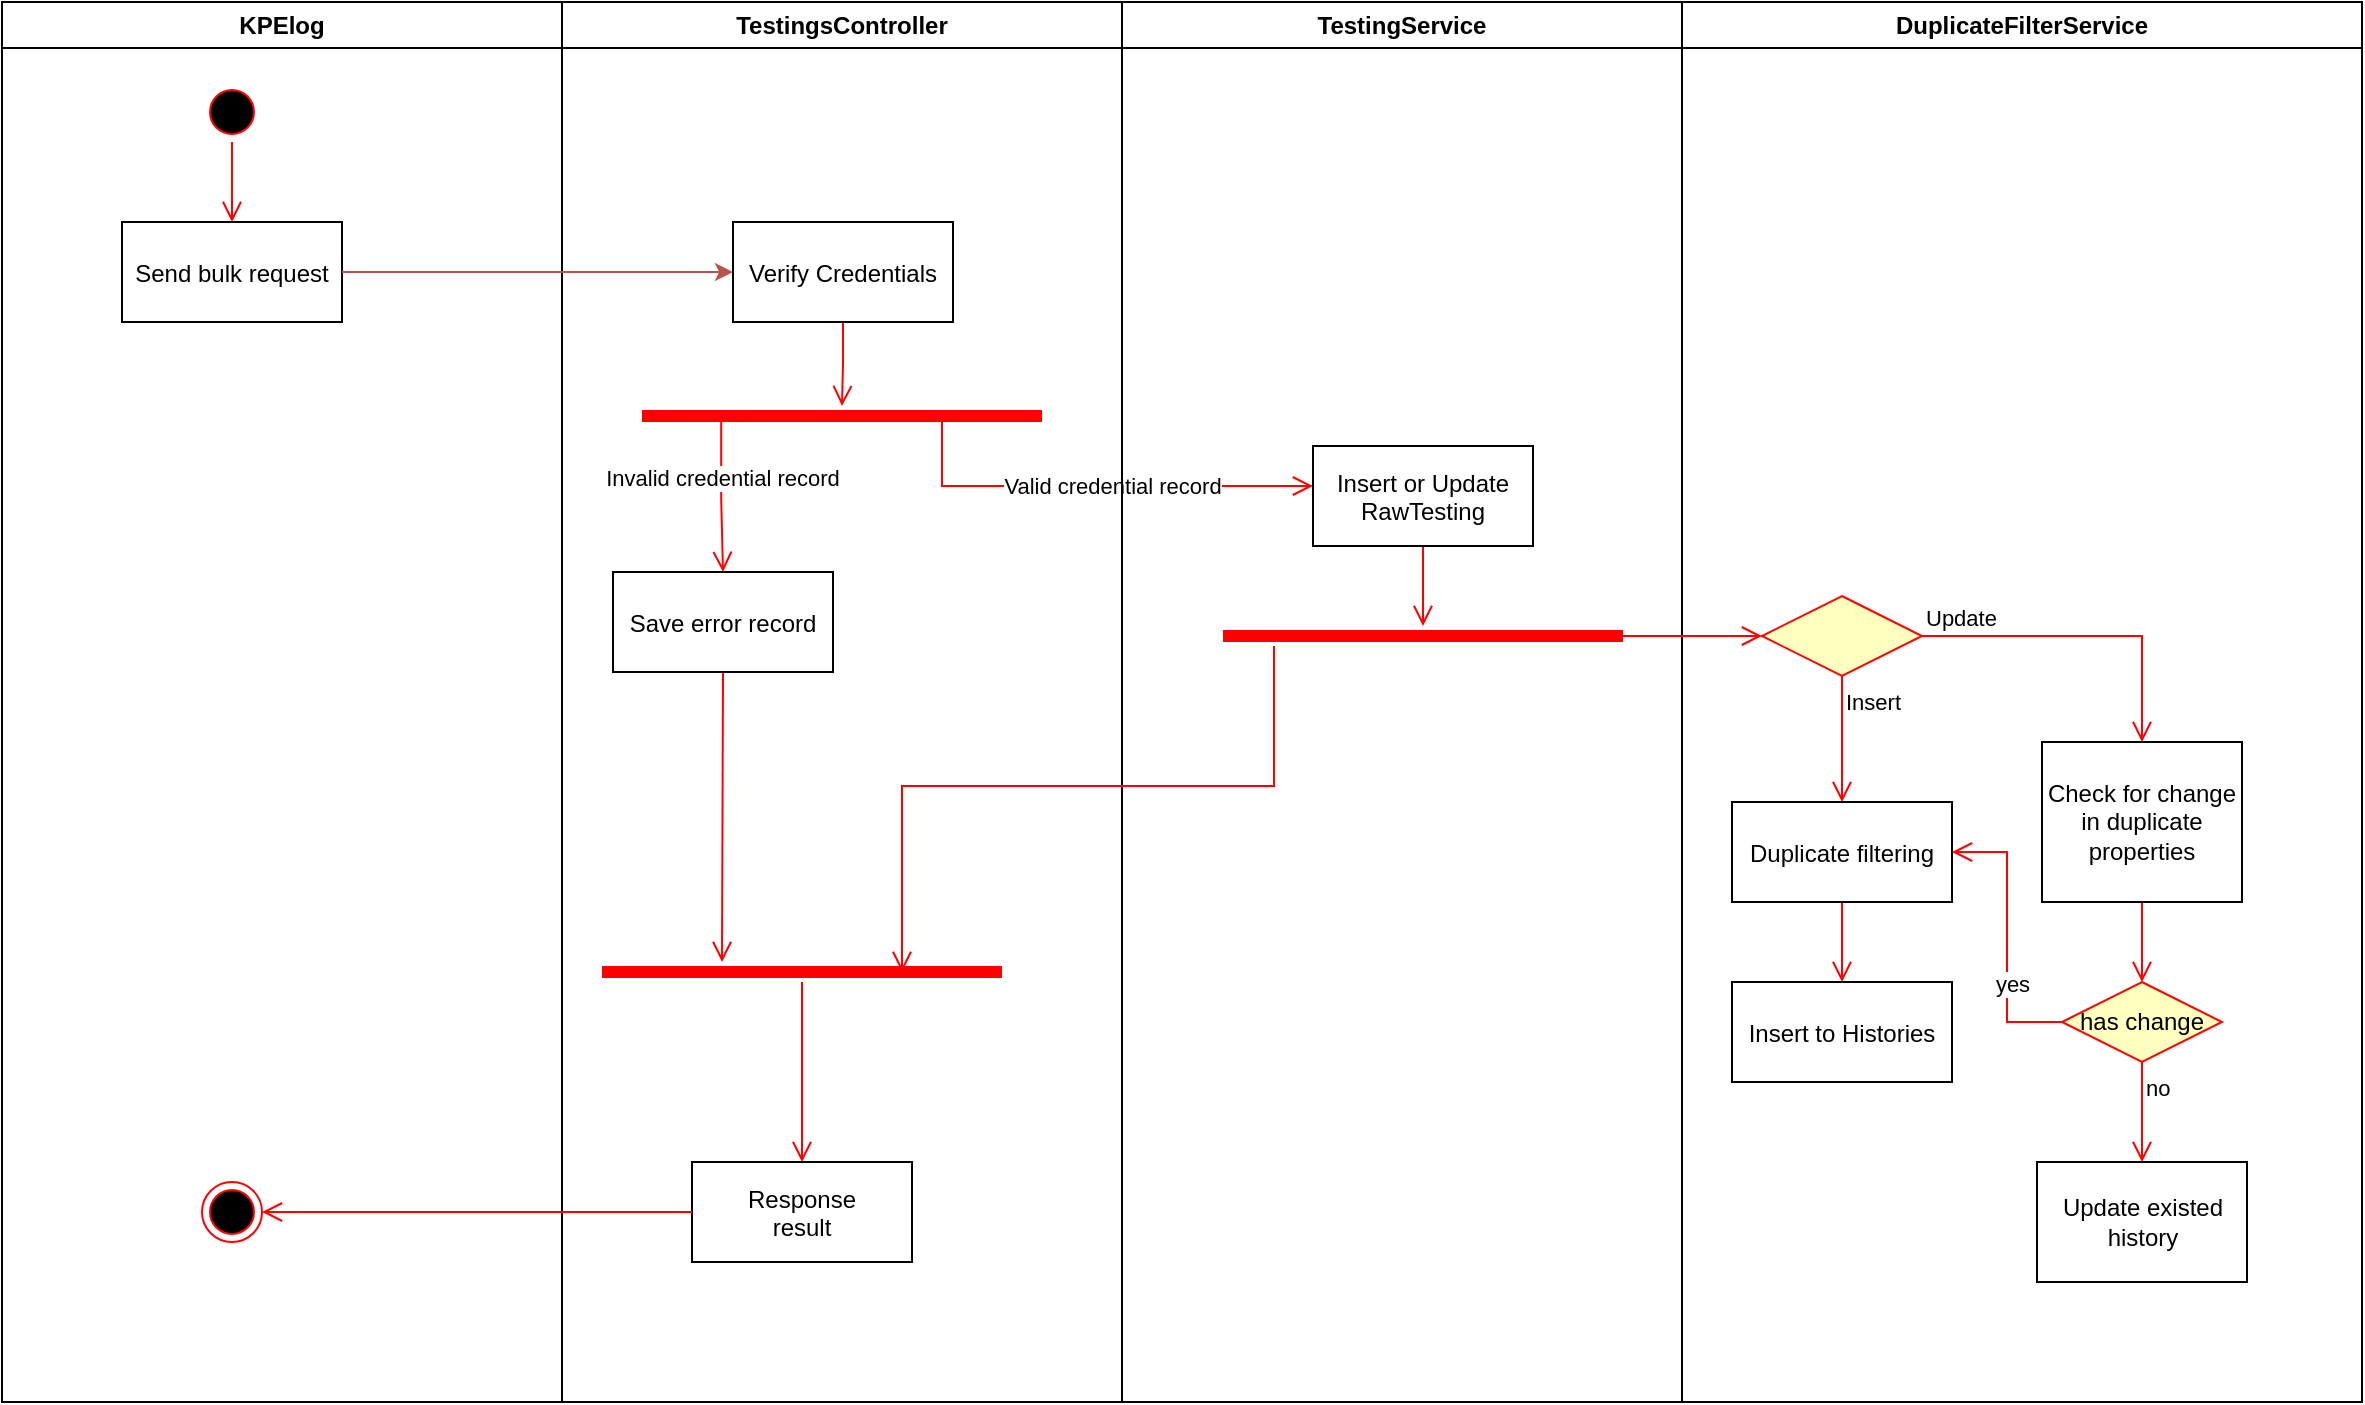 <mxfile version="21.7.4" type="github">
  <diagram name="Page-1" id="e7e014a7-5840-1c2e-5031-d8a46d1fe8dd">
    <mxGraphModel dx="1434" dy="758" grid="1" gridSize="10" guides="1" tooltips="1" connect="1" arrows="1" fold="1" page="1" pageScale="1" pageWidth="1169" pageHeight="826" background="none" math="0" shadow="0">
      <root>
        <mxCell id="0" />
        <mxCell id="1" parent="0" />
        <mxCell id="2" value="KPElog" style="swimlane;whiteSpace=wrap" parent="1" vertex="1">
          <mxGeometry x="40" y="20" width="280" height="700" as="geometry" />
        </mxCell>
        <mxCell id="5" value="" style="ellipse;shape=startState;fillColor=#000000;strokeColor=#ff0000;" parent="2" vertex="1">
          <mxGeometry x="100" y="40" width="30" height="30" as="geometry" />
        </mxCell>
        <mxCell id="6" value="" style="edgeStyle=elbowEdgeStyle;elbow=horizontal;verticalAlign=bottom;endArrow=open;endSize=8;strokeColor=#FF0000;endFill=1;rounded=0" parent="2" source="5" target="7" edge="1">
          <mxGeometry x="100" y="40" as="geometry">
            <mxPoint x="115" y="110" as="targetPoint" />
          </mxGeometry>
        </mxCell>
        <mxCell id="7" value="Send bulk request" style="" parent="2" vertex="1">
          <mxGeometry x="60" y="110" width="110" height="50" as="geometry" />
        </mxCell>
        <mxCell id="7RdcoPS2XtjXvjGQvFRi-84" value="" style="ellipse;html=1;shape=endState;fillColor=#000000;strokeColor=#ff0000;" vertex="1" parent="2">
          <mxGeometry x="100" y="590" width="30" height="30" as="geometry" />
        </mxCell>
        <mxCell id="3" value="TestingsController" style="swimlane;whiteSpace=wrap" parent="1" vertex="1">
          <mxGeometry x="320" y="20" width="280" height="700" as="geometry" />
        </mxCell>
        <mxCell id="7RdcoPS2XtjXvjGQvFRi-45" style="edgeStyle=orthogonalEdgeStyle;rounded=0;orthogonalLoop=1;jettySize=auto;html=1;exitX=0.5;exitY=1;exitDx=0;exitDy=0;endArrow=open;verticalAlign=bottom;strokeColor=#ff0000;endSize=8;" edge="1" parent="3" source="7RdcoPS2XtjXvjGQvFRi-42" target="7RdcoPS2XtjXvjGQvFRi-43">
          <mxGeometry relative="1" as="geometry" />
        </mxCell>
        <mxCell id="7RdcoPS2XtjXvjGQvFRi-42" value="Verify Credentials" style="" vertex="1" parent="3">
          <mxGeometry x="85.5" y="110" width="110" height="50" as="geometry" />
        </mxCell>
        <mxCell id="7RdcoPS2XtjXvjGQvFRi-47" style="edgeStyle=orthogonalEdgeStyle;rounded=0;orthogonalLoop=1;jettySize=auto;html=1;exitX=0.198;exitY=0.7;exitDx=0;exitDy=0;exitPerimeter=0;entryX=0.5;entryY=0;entryDx=0;entryDy=0;endArrow=open;verticalAlign=bottom;strokeColor=#ff0000;endSize=8;" edge="1" parent="3" source="7RdcoPS2XtjXvjGQvFRi-43" target="7RdcoPS2XtjXvjGQvFRi-49">
          <mxGeometry relative="1" as="geometry">
            <mxPoint x="90.5" y="282" as="targetPoint" />
          </mxGeometry>
        </mxCell>
        <mxCell id="7RdcoPS2XtjXvjGQvFRi-48" value="Invalid credential record" style="edgeLabel;html=1;align=center;verticalAlign=middle;resizable=0;points=[];" vertex="1" connectable="0" parent="7RdcoPS2XtjXvjGQvFRi-47">
          <mxGeometry x="-0.242" relative="1" as="geometry">
            <mxPoint as="offset" />
          </mxGeometry>
        </mxCell>
        <mxCell id="7RdcoPS2XtjXvjGQvFRi-50" style="edgeStyle=orthogonalEdgeStyle;rounded=0;orthogonalLoop=1;jettySize=auto;html=1;exitX=0.75;exitY=0.5;exitDx=0;exitDy=0;exitPerimeter=0;endArrow=open;verticalAlign=bottom;strokeColor=#ff0000;endSize=8;" edge="1" parent="3" source="7RdcoPS2XtjXvjGQvFRi-43">
          <mxGeometry relative="1" as="geometry">
            <mxPoint x="375.5" y="242" as="targetPoint" />
            <Array as="points">
              <mxPoint x="190" y="242" />
            </Array>
          </mxGeometry>
        </mxCell>
        <mxCell id="7RdcoPS2XtjXvjGQvFRi-51" value="Valid credential record" style="edgeLabel;html=1;align=center;verticalAlign=middle;resizable=0;points=[];" vertex="1" connectable="0" parent="7RdcoPS2XtjXvjGQvFRi-50">
          <mxGeometry x="0.083" y="-4" relative="1" as="geometry">
            <mxPoint y="-4" as="offset" />
          </mxGeometry>
        </mxCell>
        <mxCell id="7RdcoPS2XtjXvjGQvFRi-43" value="" style="shape=line;html=1;strokeWidth=6;strokeColor=#ff0000;" vertex="1" parent="3">
          <mxGeometry x="40" y="202" width="200" height="10" as="geometry" />
        </mxCell>
        <mxCell id="7RdcoPS2XtjXvjGQvFRi-79" style="edgeStyle=orthogonalEdgeStyle;rounded=0;orthogonalLoop=1;jettySize=auto;html=1;exitX=0.5;exitY=1;exitDx=0;exitDy=0;verticalAlign=bottom;endArrow=open;strokeColor=#ff0000;endSize=8;" edge="1" parent="3" source="7RdcoPS2XtjXvjGQvFRi-49">
          <mxGeometry relative="1" as="geometry">
            <mxPoint x="80" y="480" as="targetPoint" />
          </mxGeometry>
        </mxCell>
        <mxCell id="7RdcoPS2XtjXvjGQvFRi-49" value="Save error record" style="" vertex="1" parent="3">
          <mxGeometry x="25.5" y="285" width="110" height="50" as="geometry" />
        </mxCell>
        <mxCell id="7RdcoPS2XtjXvjGQvFRi-80" value="" style="shape=line;html=1;strokeWidth=6;strokeColor=#ff0000;" vertex="1" parent="3">
          <mxGeometry x="20" y="480" width="200" height="10" as="geometry" />
        </mxCell>
        <mxCell id="7RdcoPS2XtjXvjGQvFRi-81" value="" style="edgeStyle=orthogonalEdgeStyle;html=1;verticalAlign=bottom;endArrow=open;endSize=8;strokeColor=#ff0000;rounded=0;entryX=0.5;entryY=0;entryDx=0;entryDy=0;" edge="1" source="7RdcoPS2XtjXvjGQvFRi-80" parent="3" target="7RdcoPS2XtjXvjGQvFRi-82">
          <mxGeometry relative="1" as="geometry">
            <mxPoint x="120" y="560" as="targetPoint" />
          </mxGeometry>
        </mxCell>
        <mxCell id="7RdcoPS2XtjXvjGQvFRi-82" value="Response&#xa;result" style="" vertex="1" parent="3">
          <mxGeometry x="65" y="580" width="110" height="50" as="geometry" />
        </mxCell>
        <mxCell id="4" value="TestingService" style="swimlane;whiteSpace=wrap" parent="1" vertex="1">
          <mxGeometry x="600" y="20" width="280" height="700" as="geometry" />
        </mxCell>
        <mxCell id="7RdcoPS2XtjXvjGQvFRi-55" style="edgeStyle=orthogonalEdgeStyle;rounded=0;orthogonalLoop=1;jettySize=auto;html=1;endArrow=open;verticalAlign=bottom;strokeColor=#ff0000;endSize=8;" edge="1" parent="4" source="7RdcoPS2XtjXvjGQvFRi-52" target="7RdcoPS2XtjXvjGQvFRi-53">
          <mxGeometry relative="1" as="geometry">
            <mxPoint x="135.5" y="302" as="targetPoint" />
          </mxGeometry>
        </mxCell>
        <mxCell id="7RdcoPS2XtjXvjGQvFRi-52" value="Insert or Update&#xa;RawTesting" style="" vertex="1" parent="4">
          <mxGeometry x="95.5" y="222" width="110" height="50" as="geometry" />
        </mxCell>
        <mxCell id="7RdcoPS2XtjXvjGQvFRi-53" value="" style="shape=line;html=1;strokeWidth=6;strokeColor=#ff0000;" vertex="1" parent="4">
          <mxGeometry x="50.5" y="312" width="200" height="10" as="geometry" />
        </mxCell>
        <mxCell id="7RdcoPS2XtjXvjGQvFRi-41" style="edgeStyle=orthogonalEdgeStyle;rounded=0;orthogonalLoop=1;jettySize=auto;html=1;exitX=1;exitY=0.5;exitDx=0;exitDy=0;entryX=0;entryY=0.5;entryDx=0;entryDy=0;fillColor=#f8cecc;strokeColor=#b85450;" edge="1" parent="1" source="7" target="7RdcoPS2XtjXvjGQvFRi-42">
          <mxGeometry relative="1" as="geometry">
            <mxPoint x="405.5" y="155" as="targetPoint" />
          </mxGeometry>
        </mxCell>
        <mxCell id="7RdcoPS2XtjXvjGQvFRi-56" value="DuplicateFilterService" style="swimlane;whiteSpace=wrap" vertex="1" parent="1">
          <mxGeometry x="880" y="20" width="340" height="700" as="geometry" />
        </mxCell>
        <mxCell id="7RdcoPS2XtjXvjGQvFRi-63" value="" style="rhombus;whiteSpace=wrap;html=1;fontColor=#000000;fillColor=#ffffc0;strokeColor=#ff0000;" vertex="1" parent="7RdcoPS2XtjXvjGQvFRi-56">
          <mxGeometry x="40" y="297" width="80" height="40" as="geometry" />
        </mxCell>
        <mxCell id="7RdcoPS2XtjXvjGQvFRi-64" value="Update" style="edgeStyle=orthogonalEdgeStyle;html=1;align=left;verticalAlign=bottom;endArrow=open;endSize=8;strokeColor=#ff0000;rounded=0;entryX=0.5;entryY=0;entryDx=0;entryDy=0;" edge="1" source="7RdcoPS2XtjXvjGQvFRi-63" parent="7RdcoPS2XtjXvjGQvFRi-56" target="7RdcoPS2XtjXvjGQvFRi-70">
          <mxGeometry x="-1" relative="1" as="geometry">
            <mxPoint x="250" y="340" as="targetPoint" />
            <Array as="points">
              <mxPoint x="230" y="317" />
              <mxPoint x="230" y="370" />
            </Array>
          </mxGeometry>
        </mxCell>
        <mxCell id="7RdcoPS2XtjXvjGQvFRi-65" value="Insert" style="edgeStyle=orthogonalEdgeStyle;html=1;align=left;verticalAlign=top;endArrow=open;endSize=8;strokeColor=#ff0000;rounded=0;" edge="1" source="7RdcoPS2XtjXvjGQvFRi-63" parent="7RdcoPS2XtjXvjGQvFRi-56">
          <mxGeometry x="-1" relative="1" as="geometry">
            <mxPoint x="80" y="400" as="targetPoint" />
          </mxGeometry>
        </mxCell>
        <mxCell id="7RdcoPS2XtjXvjGQvFRi-69" style="edgeStyle=orthogonalEdgeStyle;rounded=0;orthogonalLoop=1;jettySize=auto;html=1;exitX=0.5;exitY=1;exitDx=0;exitDy=0;entryX=0.5;entryY=0;entryDx=0;entryDy=0;endArrow=open;verticalAlign=bottom;strokeColor=#ff0000;endSize=8;" edge="1" parent="7RdcoPS2XtjXvjGQvFRi-56" source="7RdcoPS2XtjXvjGQvFRi-67" target="7RdcoPS2XtjXvjGQvFRi-68">
          <mxGeometry relative="1" as="geometry" />
        </mxCell>
        <mxCell id="7RdcoPS2XtjXvjGQvFRi-67" value="Duplicate filtering" style="" vertex="1" parent="7RdcoPS2XtjXvjGQvFRi-56">
          <mxGeometry x="25" y="400" width="110" height="50" as="geometry" />
        </mxCell>
        <mxCell id="7RdcoPS2XtjXvjGQvFRi-68" value="Insert to Histories" style="" vertex="1" parent="7RdcoPS2XtjXvjGQvFRi-56">
          <mxGeometry x="25" y="490" width="110" height="50" as="geometry" />
        </mxCell>
        <mxCell id="7RdcoPS2XtjXvjGQvFRi-76" style="edgeStyle=orthogonalEdgeStyle;rounded=0;orthogonalLoop=1;jettySize=auto;html=1;exitX=0.5;exitY=1;exitDx=0;exitDy=0;entryX=0.5;entryY=0;entryDx=0;entryDy=0;endArrow=open;verticalAlign=bottom;strokeColor=#ff0000;endSize=8;" edge="1" parent="7RdcoPS2XtjXvjGQvFRi-56" source="7RdcoPS2XtjXvjGQvFRi-70" target="7RdcoPS2XtjXvjGQvFRi-72">
          <mxGeometry relative="1" as="geometry" />
        </mxCell>
        <mxCell id="7RdcoPS2XtjXvjGQvFRi-70" value="Check for change in duplicate properties" style="whiteSpace=wrap;" vertex="1" parent="7RdcoPS2XtjXvjGQvFRi-56">
          <mxGeometry x="180" y="370" width="100" height="80" as="geometry" />
        </mxCell>
        <mxCell id="7RdcoPS2XtjXvjGQvFRi-75" style="edgeStyle=orthogonalEdgeStyle;rounded=0;orthogonalLoop=1;jettySize=auto;html=1;exitX=0;exitY=0.5;exitDx=0;exitDy=0;entryX=1;entryY=0.5;entryDx=0;entryDy=0;endArrow=open;verticalAlign=bottom;strokeColor=#ff0000;endSize=8;" edge="1" parent="7RdcoPS2XtjXvjGQvFRi-56" source="7RdcoPS2XtjXvjGQvFRi-72" target="7RdcoPS2XtjXvjGQvFRi-67">
          <mxGeometry relative="1" as="geometry" />
        </mxCell>
        <mxCell id="7RdcoPS2XtjXvjGQvFRi-77" value="yes" style="edgeLabel;html=1;align=center;verticalAlign=middle;resizable=0;points=[];" vertex="1" connectable="0" parent="7RdcoPS2XtjXvjGQvFRi-75">
          <mxGeometry x="-0.321" y="-1" relative="1" as="geometry">
            <mxPoint x="1" y="1" as="offset" />
          </mxGeometry>
        </mxCell>
        <mxCell id="7RdcoPS2XtjXvjGQvFRi-72" value="has change" style="rhombus;whiteSpace=wrap;html=1;fontColor=#000000;fillColor=#ffffc0;strokeColor=#ff0000;" vertex="1" parent="7RdcoPS2XtjXvjGQvFRi-56">
          <mxGeometry x="190" y="490" width="80" height="40" as="geometry" />
        </mxCell>
        <mxCell id="7RdcoPS2XtjXvjGQvFRi-74" value="no" style="edgeStyle=orthogonalEdgeStyle;html=1;align=left;verticalAlign=top;endArrow=open;endSize=8;strokeColor=#ff0000;rounded=0;entryX=0.5;entryY=0;entryDx=0;entryDy=0;" edge="1" source="7RdcoPS2XtjXvjGQvFRi-72" parent="7RdcoPS2XtjXvjGQvFRi-56" target="7RdcoPS2XtjXvjGQvFRi-78">
          <mxGeometry x="-1" relative="1" as="geometry">
            <mxPoint x="230" y="590" as="targetPoint" />
          </mxGeometry>
        </mxCell>
        <mxCell id="7RdcoPS2XtjXvjGQvFRi-78" value="Update existed history" style="whiteSpace=wrap;" vertex="1" parent="7RdcoPS2XtjXvjGQvFRi-56">
          <mxGeometry x="177.5" y="580" width="105" height="60" as="geometry" />
        </mxCell>
        <mxCell id="7RdcoPS2XtjXvjGQvFRi-66" style="edgeStyle=orthogonalEdgeStyle;rounded=0;orthogonalLoop=1;jettySize=auto;html=1;exitX=0.75;exitY=0.5;exitDx=0;exitDy=0;exitPerimeter=0;entryX=0;entryY=0.5;entryDx=0;entryDy=0;endArrow=open;verticalAlign=bottom;strokeColor=#ff0000;endSize=8;" edge="1" parent="1" source="7RdcoPS2XtjXvjGQvFRi-53" target="7RdcoPS2XtjXvjGQvFRi-63">
          <mxGeometry relative="1" as="geometry" />
        </mxCell>
        <mxCell id="7RdcoPS2XtjXvjGQvFRi-54" value="" style="edgeStyle=orthogonalEdgeStyle;html=1;verticalAlign=bottom;endArrow=open;endSize=8;strokeColor=#ff0000;rounded=0;entryX=0.75;entryY=0.5;entryDx=0;entryDy=0;entryPerimeter=0;" edge="1" source="7RdcoPS2XtjXvjGQvFRi-53" parent="1" target="7RdcoPS2XtjXvjGQvFRi-80">
          <mxGeometry relative="1" as="geometry">
            <mxPoint x="490" y="490" as="targetPoint" />
            <Array as="points">
              <mxPoint x="676" y="412" />
              <mxPoint x="490" y="412" />
            </Array>
          </mxGeometry>
        </mxCell>
        <mxCell id="7RdcoPS2XtjXvjGQvFRi-83" style="edgeStyle=orthogonalEdgeStyle;rounded=0;orthogonalLoop=1;jettySize=auto;html=1;endArrow=open;verticalAlign=bottom;strokeColor=#ff0000;endSize=8;" edge="1" parent="1" source="7RdcoPS2XtjXvjGQvFRi-82" target="7RdcoPS2XtjXvjGQvFRi-84">
          <mxGeometry relative="1" as="geometry">
            <mxPoint x="170" y="625" as="targetPoint" />
          </mxGeometry>
        </mxCell>
      </root>
    </mxGraphModel>
  </diagram>
</mxfile>
